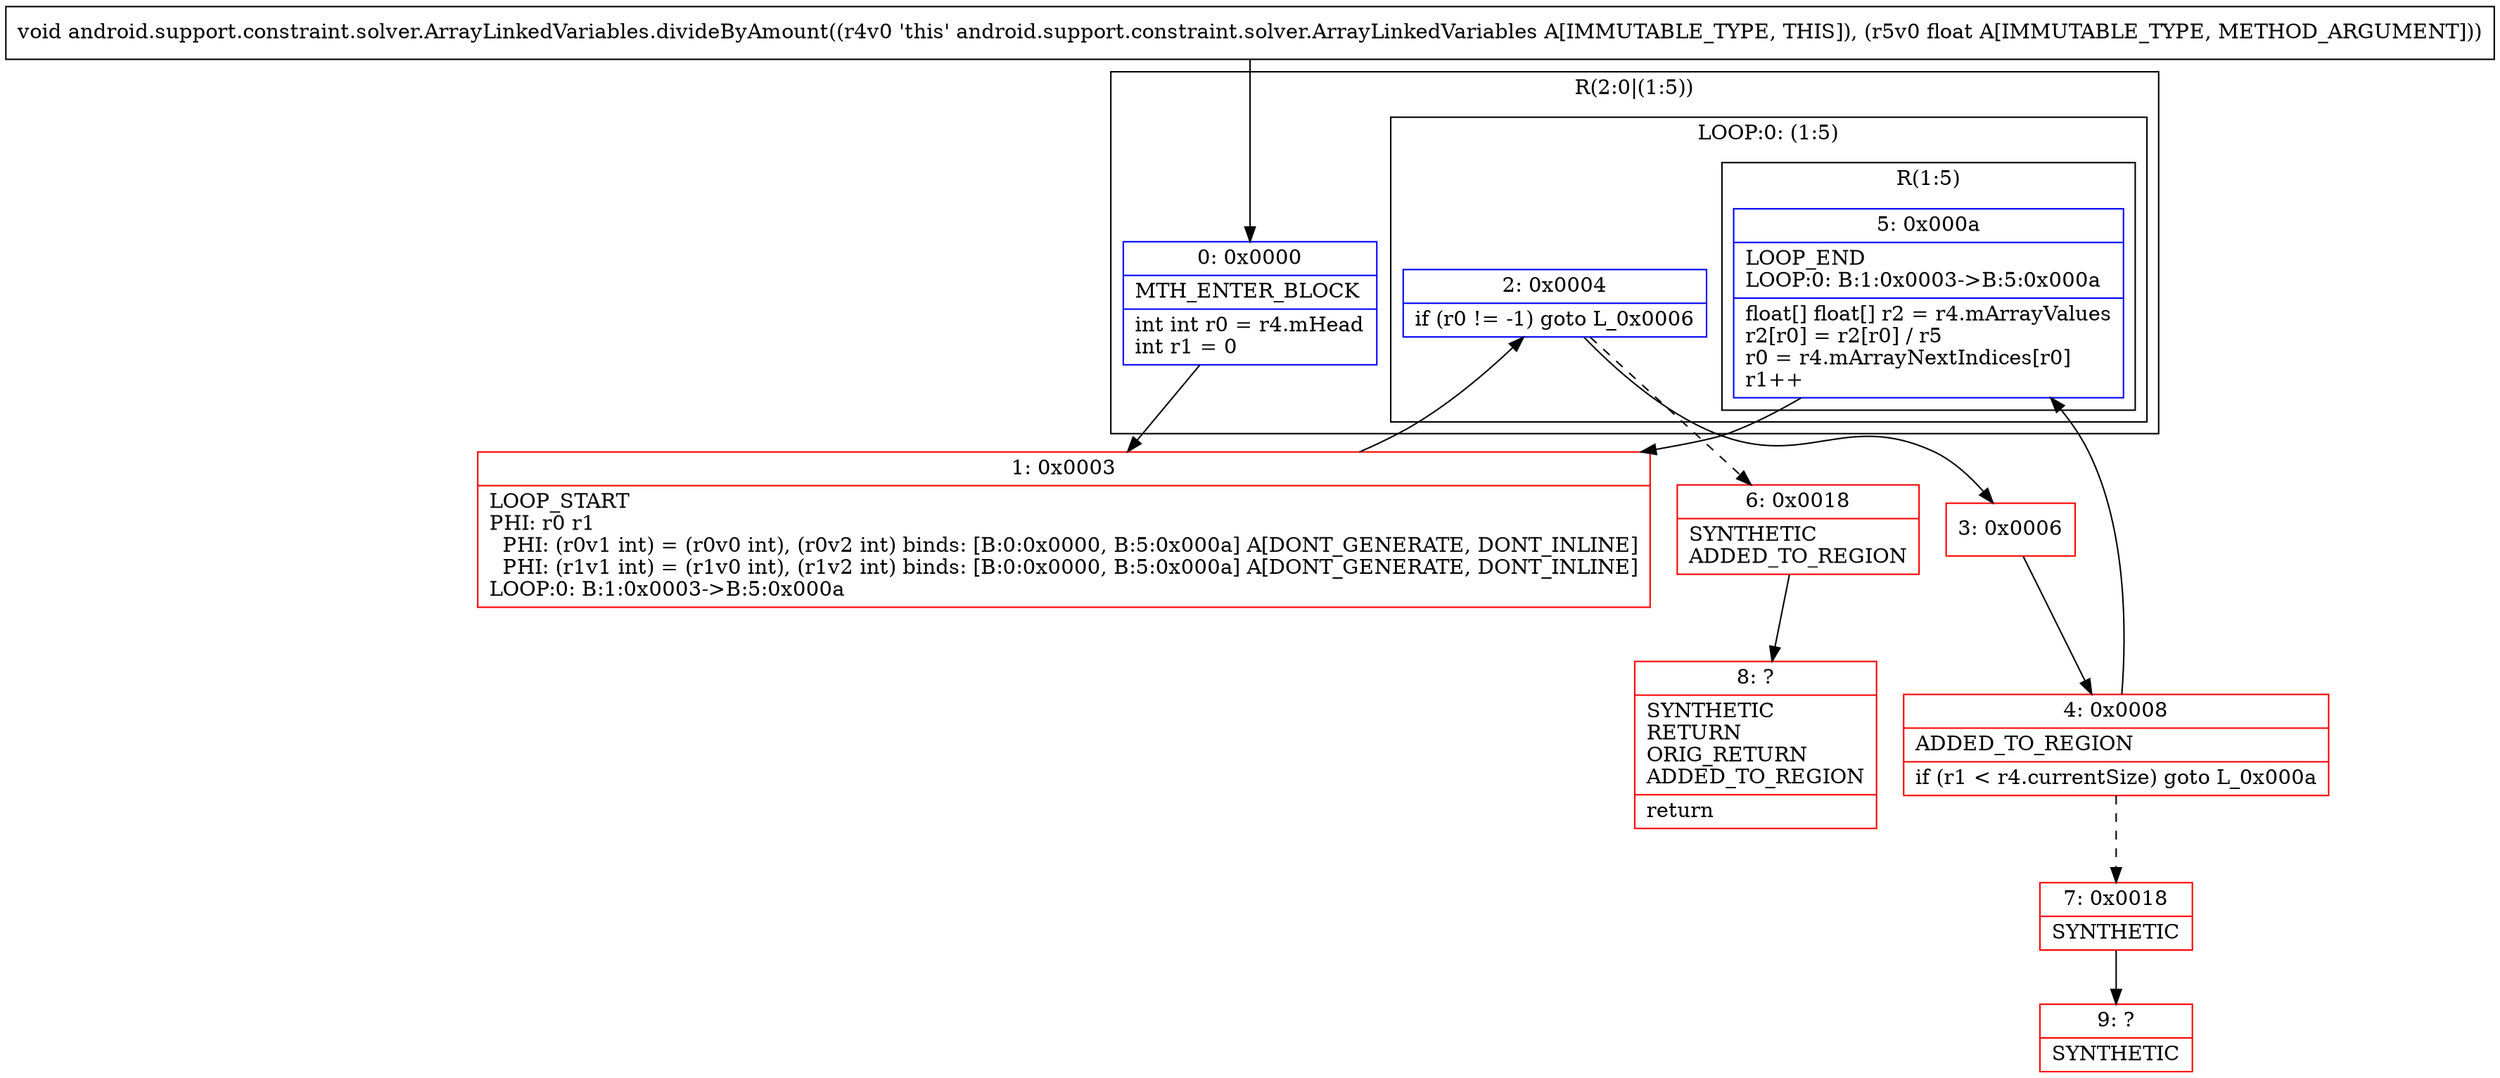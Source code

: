 digraph "CFG forandroid.support.constraint.solver.ArrayLinkedVariables.divideByAmount(F)V" {
subgraph cluster_Region_826522648 {
label = "R(2:0|(1:5))";
node [shape=record,color=blue];
Node_0 [shape=record,label="{0\:\ 0x0000|MTH_ENTER_BLOCK\l|int int r0 = r4.mHead\lint r1 = 0\l}"];
subgraph cluster_LoopRegion_457413439 {
label = "LOOP:0: (1:5)";
node [shape=record,color=blue];
Node_2 [shape=record,label="{2\:\ 0x0004|if (r0 != \-1) goto L_0x0006\l}"];
subgraph cluster_Region_60789908 {
label = "R(1:5)";
node [shape=record,color=blue];
Node_5 [shape=record,label="{5\:\ 0x000a|LOOP_END\lLOOP:0: B:1:0x0003\-\>B:5:0x000a\l|float[] float[] r2 = r4.mArrayValues\lr2[r0] = r2[r0] \/ r5\lr0 = r4.mArrayNextIndices[r0]\lr1++\l}"];
}
}
}
Node_1 [shape=record,color=red,label="{1\:\ 0x0003|LOOP_START\lPHI: r0 r1 \l  PHI: (r0v1 int) = (r0v0 int), (r0v2 int) binds: [B:0:0x0000, B:5:0x000a] A[DONT_GENERATE, DONT_INLINE]\l  PHI: (r1v1 int) = (r1v0 int), (r1v2 int) binds: [B:0:0x0000, B:5:0x000a] A[DONT_GENERATE, DONT_INLINE]\lLOOP:0: B:1:0x0003\-\>B:5:0x000a\l}"];
Node_3 [shape=record,color=red,label="{3\:\ 0x0006}"];
Node_4 [shape=record,color=red,label="{4\:\ 0x0008|ADDED_TO_REGION\l|if (r1 \< r4.currentSize) goto L_0x000a\l}"];
Node_6 [shape=record,color=red,label="{6\:\ 0x0018|SYNTHETIC\lADDED_TO_REGION\l}"];
Node_7 [shape=record,color=red,label="{7\:\ 0x0018|SYNTHETIC\l}"];
Node_8 [shape=record,color=red,label="{8\:\ ?|SYNTHETIC\lRETURN\lORIG_RETURN\lADDED_TO_REGION\l|return\l}"];
Node_9 [shape=record,color=red,label="{9\:\ ?|SYNTHETIC\l}"];
MethodNode[shape=record,label="{void android.support.constraint.solver.ArrayLinkedVariables.divideByAmount((r4v0 'this' android.support.constraint.solver.ArrayLinkedVariables A[IMMUTABLE_TYPE, THIS]), (r5v0 float A[IMMUTABLE_TYPE, METHOD_ARGUMENT])) }"];
MethodNode -> Node_0;
Node_0 -> Node_1;
Node_2 -> Node_3;
Node_2 -> Node_6[style=dashed];
Node_5 -> Node_1;
Node_1 -> Node_2;
Node_3 -> Node_4;
Node_4 -> Node_5;
Node_4 -> Node_7[style=dashed];
Node_6 -> Node_8;
Node_7 -> Node_9;
}

